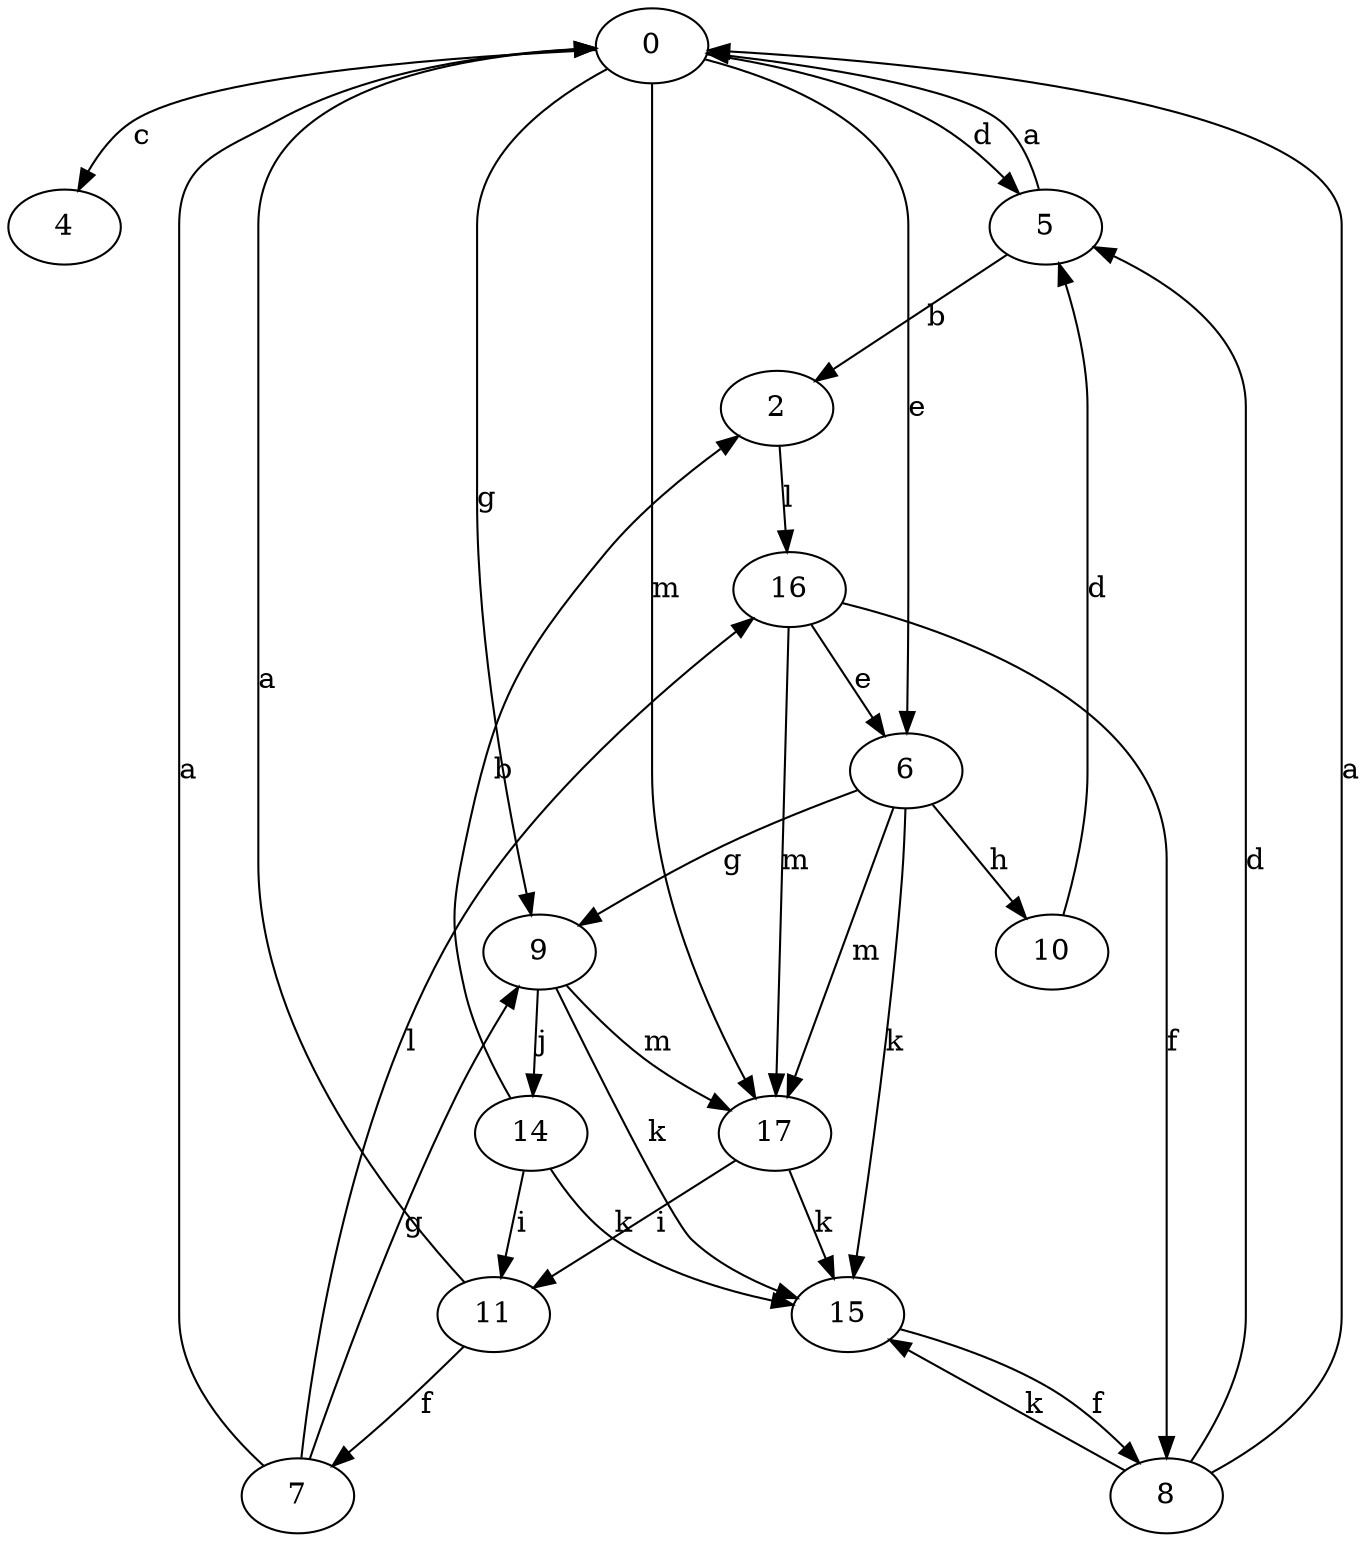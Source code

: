 strict digraph  {
0;
2;
4;
5;
6;
7;
8;
9;
10;
11;
14;
15;
16;
17;
0 -> 4  [label=c];
0 -> 5  [label=d];
0 -> 6  [label=e];
0 -> 9  [label=g];
0 -> 17  [label=m];
2 -> 16  [label=l];
5 -> 0  [label=a];
5 -> 2  [label=b];
6 -> 9  [label=g];
6 -> 10  [label=h];
6 -> 15  [label=k];
6 -> 17  [label=m];
7 -> 0  [label=a];
7 -> 9  [label=g];
7 -> 16  [label=l];
8 -> 0  [label=a];
8 -> 5  [label=d];
8 -> 15  [label=k];
9 -> 14  [label=j];
9 -> 15  [label=k];
9 -> 17  [label=m];
10 -> 5  [label=d];
11 -> 0  [label=a];
11 -> 7  [label=f];
14 -> 2  [label=b];
14 -> 11  [label=i];
14 -> 15  [label=k];
15 -> 8  [label=f];
16 -> 6  [label=e];
16 -> 8  [label=f];
16 -> 17  [label=m];
17 -> 11  [label=i];
17 -> 15  [label=k];
}
